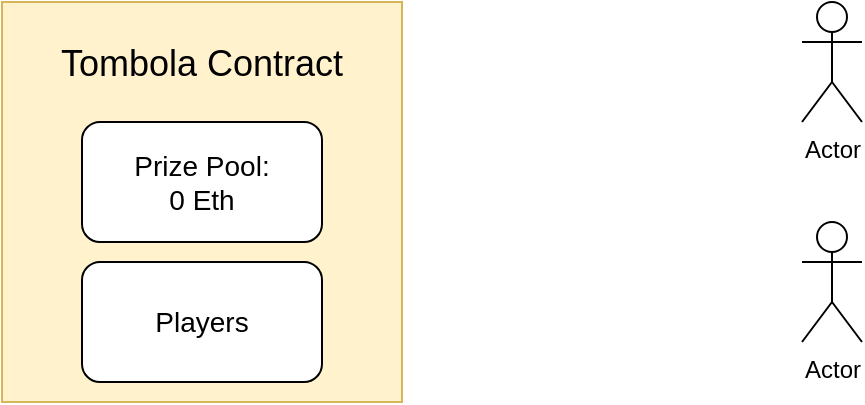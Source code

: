 <mxfile version="14.9.7" type="github" pages="2">
  <diagram id="C5RBs43oDa-KdzZeNtuy" name="Page-1">
    <mxGraphModel dx="782" dy="436" grid="1" gridSize="10" guides="1" tooltips="1" connect="1" arrows="1" fold="1" page="1" pageScale="1" pageWidth="827" pageHeight="1169" math="0" shadow="0">
      <root>
        <mxCell id="WIyWlLk6GJQsqaUBKTNV-0" />
        <mxCell id="WIyWlLk6GJQsqaUBKTNV-1" parent="WIyWlLk6GJQsqaUBKTNV-0" />
        <mxCell id="kwrIJeMCo-dhaGpJ_w-f-2" value="&lt;font style=&quot;font-size: 18px&quot;&gt;Tombola Contract&lt;br&gt;&lt;br&gt;&lt;/font&gt;&lt;br&gt;&lt;br&gt;&lt;br&gt;&lt;br&gt;&lt;br&gt;&lt;br&gt;&lt;br&gt;&lt;br&gt;" style="whiteSpace=wrap;html=1;aspect=fixed;fillColor=#fff2cc;strokeColor=#d6b656;" vertex="1" parent="WIyWlLk6GJQsqaUBKTNV-1">
          <mxGeometry x="160" y="320" width="200" height="200" as="geometry" />
        </mxCell>
        <mxCell id="kwrIJeMCo-dhaGpJ_w-f-4" value="&lt;font style=&quot;font-size: 14px&quot;&gt;Prize Pool:&lt;br&gt;0 Eth&lt;/font&gt;" style="rounded=1;whiteSpace=wrap;html=1;" vertex="1" parent="WIyWlLk6GJQsqaUBKTNV-1">
          <mxGeometry x="200" y="380" width="120" height="60" as="geometry" />
        </mxCell>
        <mxCell id="kwrIJeMCo-dhaGpJ_w-f-5" value="&lt;font&gt;&lt;font style=&quot;font-size: 14px&quot;&gt;Players&lt;/font&gt;&lt;br&gt;&lt;/font&gt;" style="rounded=1;whiteSpace=wrap;html=1;" vertex="1" parent="WIyWlLk6GJQsqaUBKTNV-1">
          <mxGeometry x="200" y="450" width="120" height="60" as="geometry" />
        </mxCell>
        <mxCell id="kwrIJeMCo-dhaGpJ_w-f-7" value="Actor" style="shape=umlActor;verticalLabelPosition=bottom;verticalAlign=top;html=1;outlineConnect=0;" vertex="1" parent="WIyWlLk6GJQsqaUBKTNV-1">
          <mxGeometry x="560" y="320" width="30" height="60" as="geometry" />
        </mxCell>
        <mxCell id="kwrIJeMCo-dhaGpJ_w-f-8" value="Actor" style="shape=umlActor;verticalLabelPosition=bottom;verticalAlign=top;html=1;outlineConnect=0;" vertex="1" parent="WIyWlLk6GJQsqaUBKTNV-1">
          <mxGeometry x="560" y="430" width="30" height="60" as="geometry" />
        </mxCell>
      </root>
    </mxGraphModel>
  </diagram>
  <diagram id="Hwi1FW7r5vpo4t7lVWCc" name="Page-2">
    <mxGraphModel dx="782" dy="436" grid="1" gridSize="10" guides="1" tooltips="1" connect="1" arrows="1" fold="1" page="1" pageScale="1" pageWidth="827" pageHeight="1169" math="0" shadow="0">
      <root>
        <mxCell id="W7TEGpiEizx3dnJUoa8J-0" />
        <mxCell id="W7TEGpiEizx3dnJUoa8J-1" parent="W7TEGpiEizx3dnJUoa8J-0" />
      </root>
    </mxGraphModel>
  </diagram>
</mxfile>
